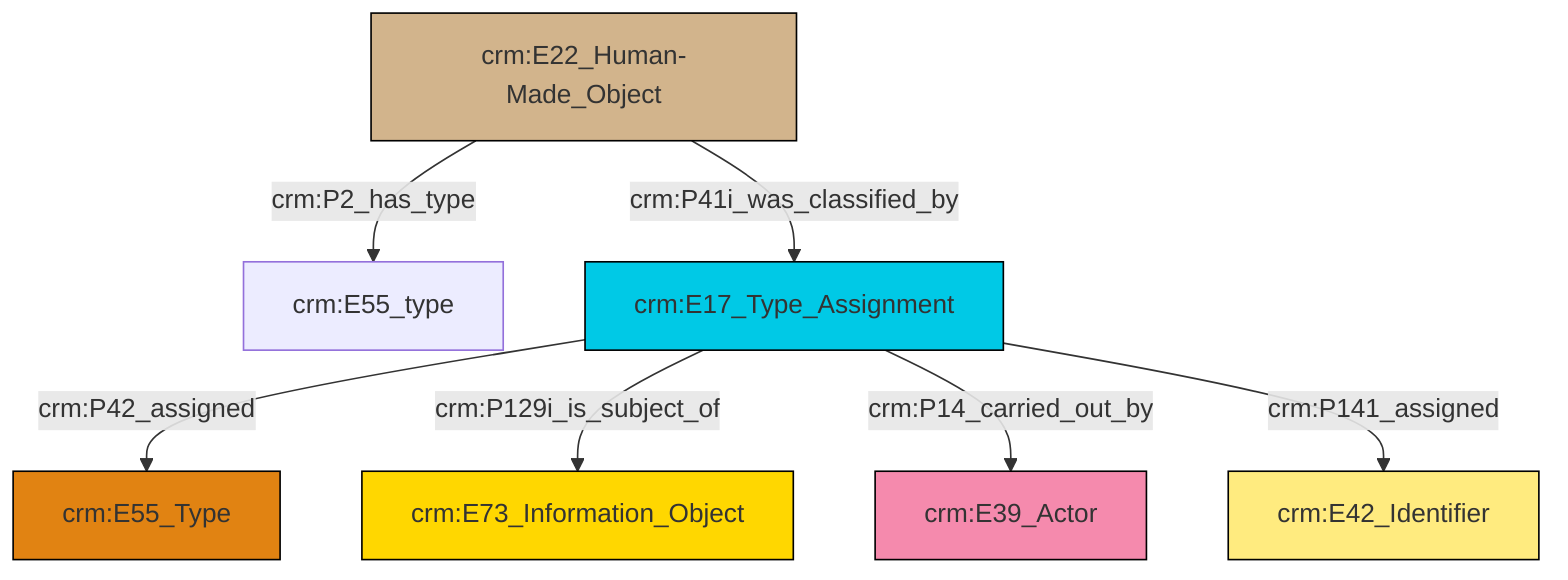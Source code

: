 graph TD
classDef Literal fill:#f2f2f2,stroke:#000000;
classDef CRM_Entity fill:#FFFFFF,stroke:#000000;
classDef Temporal_Entity fill:#00C9E6, stroke:#000000;
classDef Type fill:#E18312, stroke:#000000;
classDef Time-Span fill:#2C9C91, stroke:#000000;
classDef Appellation fill:#FFEB7F, stroke:#000000;
classDef Place fill:#008836, stroke:#000000;
classDef Persistent_Item fill:#B266B2, stroke:#000000;
classDef Conceptual_Object fill:#FFD700, stroke:#000000;
classDef Physical_Thing fill:#D2B48C, stroke:#000000;
classDef Actor fill:#f58aad, stroke:#000000;
classDef PC_Classes fill:#4ce600, stroke:#000000;
classDef Multi fill:#cccccc,stroke:#000000;

6["crm:E17_Type_Assignment"]:::Temporal_Entity -->|crm:P42_assigned| 4["crm:E55_Type"]:::Type
6["crm:E17_Type_Assignment"]:::Temporal_Entity -->|crm:P129i_is_subject_of| 8["crm:E73_Information_Object"]:::Conceptual_Object
6["crm:E17_Type_Assignment"]:::Temporal_Entity -->|crm:P14_carried_out_by| 9["crm:E39_Actor"]:::Actor
6["crm:E17_Type_Assignment"]:::Temporal_Entity -->|crm:P141_assigned| 11["crm:E42_Identifier"]:::Appellation
0["crm:E22_Human-Made_Object"]:::Physical_Thing -->|crm:P41i_was_classified_by| 6["crm:E17_Type_Assignment"]:::Temporal_Entity
0["crm:E22_Human-Made_Object"]:::Physical_Thing -->|crm:P2_has_type| 2["crm:E55_type"]:::Default